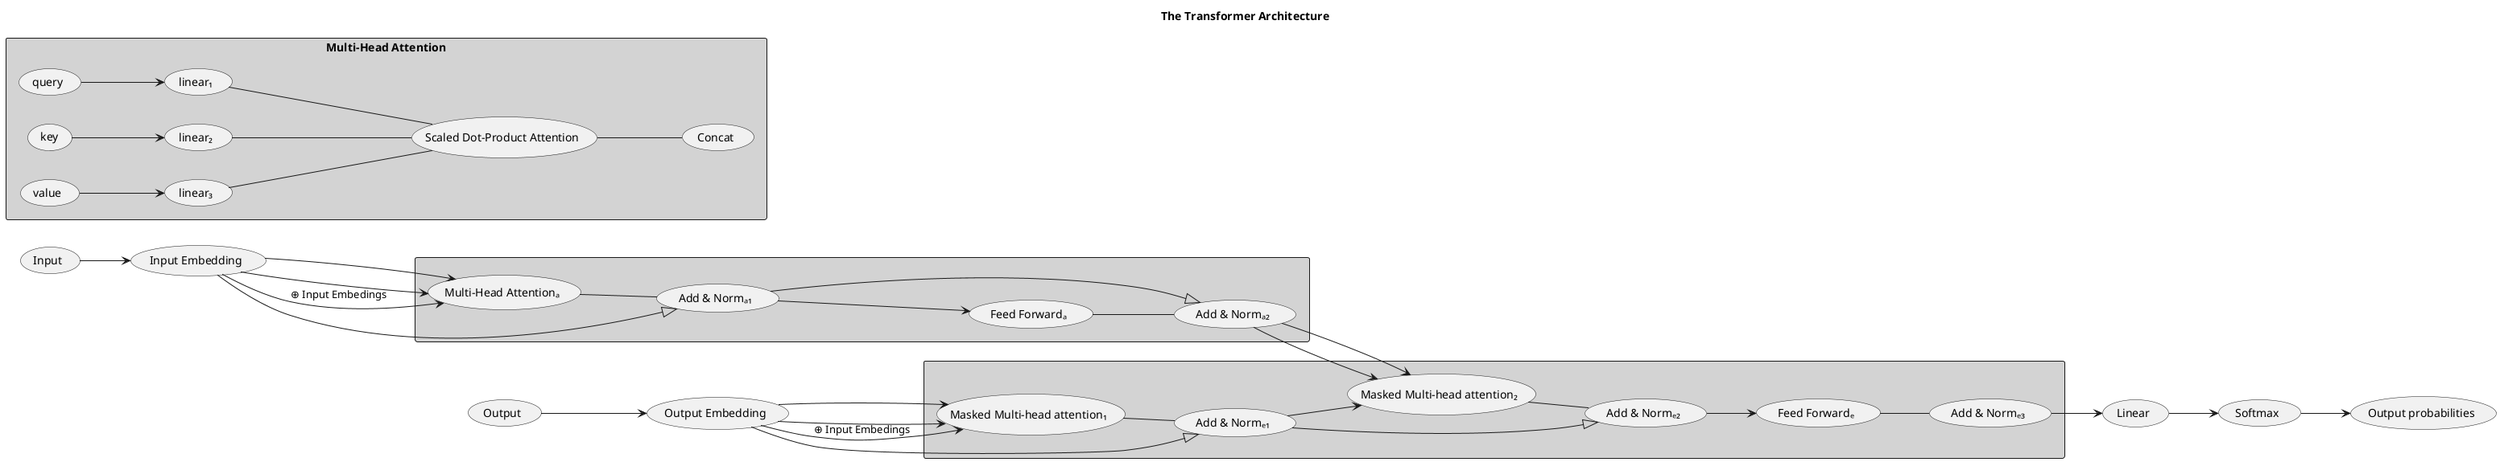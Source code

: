 @startuml
/' @BAKE
    plantuml $@
    nomacs $*.png
   @STOP
 '/
left to right direction

skinparam rectangle {
    BackgroundColor lightgrey
}

title The Transformer Architecture

rectangle "Multi-Head Attention" {
    (query) --> (linear₁)
    (key)   --> (linear₂)
    (value) --> (linear₃)

    (linear₁) -- (Scaled Dot-Product Attention)
    (linear₂) -- (Scaled Dot-Product Attention)
    (linear₃) -- (Scaled Dot-Product Attention)

    (Scaled Dot-Product Attention) -- (Concat)
}

rectangle {
    (Multi-Head Attentionₐ) --  (Add & Normₐ₁)
    (Add & Normₐ₁)          --> (Feed Forwardₐ)
    (Feed Forwardₐ)         --  (Add & Normₐ₂)

    (Add & Normₐ₁) --|> (Add & Normₐ₂)
}

rectangle {
    (Masked Multi-head attention₁) --  (Add & Normₑ₁)
    (Add & Normₑ₁)                 --> (Masked Multi-head attention₂)
    (Masked Multi-head attention₂) --  (Add & Normₑ₂)
    (Add & Normₑ₂)                 --> (Feed Forwardₑ)
    (Feed Forwardₑ)                --  (Add & Normₑ₃)

    (Add & Normₑ₁) --|> (Add & Normₑ₂)
}

(Input)  --> (Input Embedding)
(Output) --> (Output Embedding)

(Input Embedding)  --|> (Add & Normₐ₁)
(Output Embedding) --|> (Add & Normₑ₁)

(Input Embedding)  --> (Multi-Head Attentionₐ)
(Input Embedding)  --> (Multi-Head Attentionₐ)
(Input Embedding)  --> (Multi-Head Attentionₐ) : ⊕ Input Embedings
(Output Embedding) --> (Masked Multi-head attention₁)
(Output Embedding) --> (Masked Multi-head attention₁)
(Output Embedding) --> (Masked Multi-head attention₁) : ⊕ Input Embedings

(Linear) <-up- (Add & Normₑ₃)
(Linear)  --> (Softmax)
(Softmax) --> (Output probabilities)

(Add & Normₐ₂) --> (Masked Multi-head attention₂)
(Add & Normₐ₂) --> (Masked Multi-head attention₂)

@enduml
